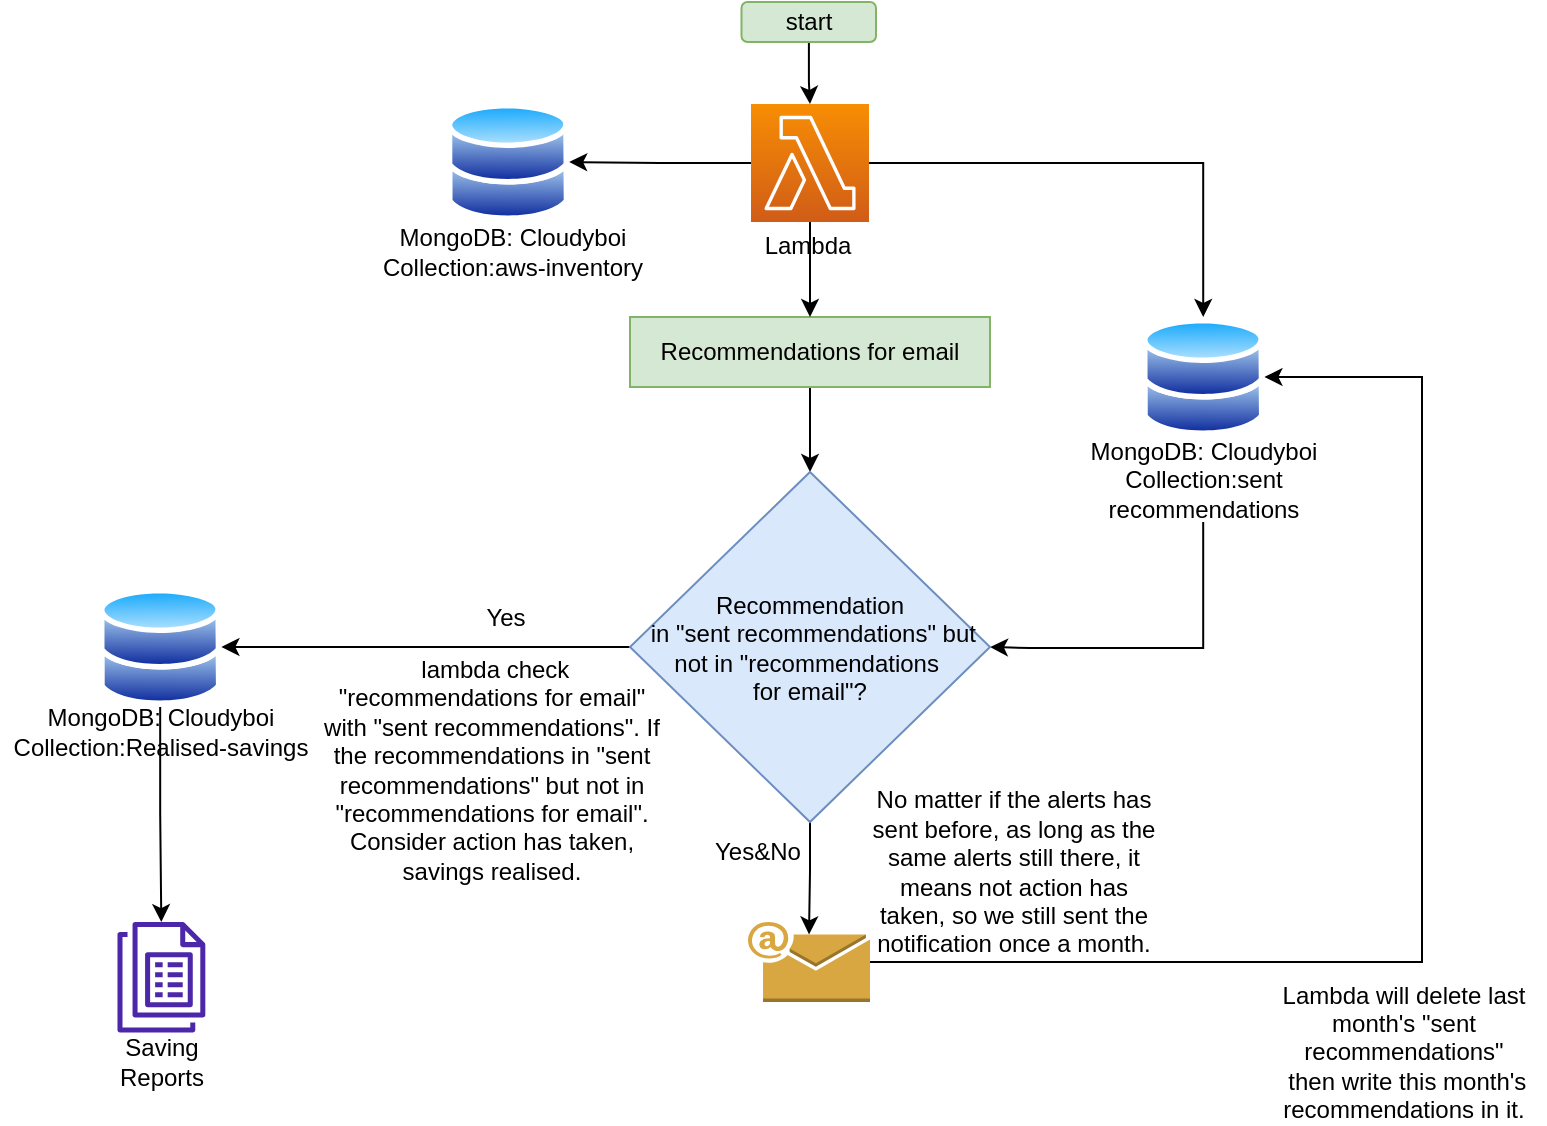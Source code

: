 <mxfile version="21.6.2" type="github">
  <diagram name="Page-1" id="t_iNMAhHm-LLwGjUOS0Z">
    <mxGraphModel dx="1651" dy="895" grid="1" gridSize="10" guides="1" tooltips="1" connect="1" arrows="1" fold="1" page="1" pageScale="1" pageWidth="827" pageHeight="1169" math="0" shadow="0">
      <root>
        <mxCell id="0" />
        <mxCell id="1" parent="0" />
        <mxCell id="uKiwIMg_ENKwP3-ejCBC-64" style="edgeStyle=orthogonalEdgeStyle;rounded=0;orthogonalLoop=1;jettySize=auto;html=1;entryX=0.5;entryY=0;entryDx=0;entryDy=0;" parent="1" source="zD13dyGdP_NljmLLcGju-5" target="uKiwIMg_ENKwP3-ejCBC-36" edge="1">
          <mxGeometry relative="1" as="geometry" />
        </mxCell>
        <mxCell id="uKiwIMg_ENKwP3-ejCBC-70" style="edgeStyle=orthogonalEdgeStyle;rounded=0;orthogonalLoop=1;jettySize=auto;html=1;" parent="1" source="zD13dyGdP_NljmLLcGju-5" target="zD13dyGdP_NljmLLcGju-6" edge="1">
          <mxGeometry relative="1" as="geometry" />
        </mxCell>
        <mxCell id="zD13dyGdP_NljmLLcGju-6" value="" style="image;aspect=fixed;perimeter=ellipsePerimeter;html=1;align=center;shadow=0;dashed=0;spacingTop=3;image=img/lib/active_directory/databases.svg;" parent="1" vertex="1">
          <mxGeometry x="232.39" y="440" width="61.22" height="60" as="geometry" />
        </mxCell>
        <mxCell id="uKiwIMg_ENKwP3-ejCBC-106" style="edgeStyle=orthogonalEdgeStyle;rounded=0;orthogonalLoop=1;jettySize=auto;html=1;entryX=1;entryY=0.5;entryDx=0;entryDy=0;" parent="1" source="zD13dyGdP_NljmLLcGju-7" target="uKiwIMg_ENKwP3-ejCBC-36" edge="1">
          <mxGeometry relative="1" as="geometry">
            <Array as="points">
              <mxPoint x="720" y="870" />
              <mxPoint x="720" y="578" />
            </Array>
          </mxGeometry>
        </mxCell>
        <mxCell id="zD13dyGdP_NljmLLcGju-7" value="" style="outlineConnect=0;dashed=0;verticalLabelPosition=bottom;verticalAlign=top;align=center;html=1;shape=mxgraph.aws3.email;fillColor=#D9A741;gradientColor=none;" parent="1" vertex="1">
          <mxGeometry x="383" y="850" width="61" height="40" as="geometry" />
        </mxCell>
        <mxCell id="zD13dyGdP_NljmLLcGju-16" value="" style="sketch=0;outlineConnect=0;fontColor=#232F3E;gradientColor=none;fillColor=#4D27AA;strokeColor=none;dashed=0;verticalLabelPosition=bottom;verticalAlign=top;align=center;html=1;fontSize=12;fontStyle=0;aspect=fixed;pointerEvents=1;shape=mxgraph.aws4.quicksight_paginated_reports;" parent="1" vertex="1">
          <mxGeometry x="67.74" y="850" width="43.92" height="55.25" as="geometry" />
        </mxCell>
        <mxCell id="zD13dyGdP_NljmLLcGju-23" value="Lambda" style="text;strokeColor=none;align=center;fillColor=none;html=1;verticalAlign=middle;whiteSpace=wrap;rounded=0;" parent="1" vertex="1">
          <mxGeometry x="383" y="497.25" width="60" height="30" as="geometry" />
        </mxCell>
        <mxCell id="zD13dyGdP_NljmLLcGju-26" value="Saving Reports" style="text;strokeColor=none;align=center;fillColor=none;html=1;verticalAlign=middle;whiteSpace=wrap;rounded=0;" parent="1" vertex="1">
          <mxGeometry x="59.7" y="905.25" width="60" height="30" as="geometry" />
        </mxCell>
        <mxCell id="uKiwIMg_ENKwP3-ejCBC-36" value="" style="image;aspect=fixed;perimeter=ellipsePerimeter;html=1;align=center;shadow=0;dashed=0;spacingTop=3;image=img/lib/active_directory/databases.svg;" parent="1" vertex="1">
          <mxGeometry x="580" y="547.5" width="61.22" height="60" as="geometry" />
        </mxCell>
        <mxCell id="cKhrbMnt3Jq6xuE_MXuX-2" style="edgeStyle=orthogonalEdgeStyle;shape=connector;rounded=0;orthogonalLoop=1;jettySize=auto;html=1;entryX=1;entryY=0.5;entryDx=0;entryDy=0;labelBackgroundColor=default;strokeColor=default;fontFamily=Helvetica;fontSize=11;fontColor=default;endArrow=classic;" edge="1" parent="1" source="uKiwIMg_ENKwP3-ejCBC-37" target="uKiwIMg_ENKwP3-ejCBC-76">
          <mxGeometry relative="1" as="geometry">
            <Array as="points">
              <mxPoint x="611" y="713" />
              <mxPoint x="524" y="713" />
            </Array>
          </mxGeometry>
        </mxCell>
        <mxCell id="uKiwIMg_ENKwP3-ejCBC-37" value="MongoDB: Cloudyboi&lt;br&gt;Collection:sent recommendations" style="text;strokeColor=none;align=center;fillColor=none;html=1;verticalAlign=middle;whiteSpace=wrap;rounded=0;" parent="1" vertex="1">
          <mxGeometry x="540.61" y="607.5" width="140" height="42.5" as="geometry" />
        </mxCell>
        <mxCell id="uKiwIMg_ENKwP3-ejCBC-65" value="&amp;nbsp;lambda check &quot;recommendations&amp;nbsp;for email&quot; with &quot;sent recommendations&quot;. If the recommendations&amp;nbsp;in &quot;sent recommendations&quot; but not in &quot;recommendations for email&quot;. Consider action has taken, savings realised." style="text;strokeColor=none;align=center;fillColor=none;html=1;verticalAlign=middle;whiteSpace=wrap;rounded=0;" parent="1" vertex="1">
          <mxGeometry x="170" y="718.56" width="170" height="111.44" as="geometry" />
        </mxCell>
        <mxCell id="uKiwIMg_ENKwP3-ejCBC-66" value="Lambda will delete last month&#39;s &quot;sent recommendations&quot;&lt;br&gt;&amp;nbsp;then write this month&#39;s recommendations&amp;nbsp;in it." style="text;strokeColor=none;align=center;fillColor=none;html=1;verticalAlign=middle;whiteSpace=wrap;rounded=0;" parent="1" vertex="1">
          <mxGeometry x="641.22" y="900" width="140" height="30" as="geometry" />
        </mxCell>
        <mxCell id="uKiwIMg_ENKwP3-ejCBC-87" style="edgeStyle=orthogonalEdgeStyle;rounded=0;orthogonalLoop=1;jettySize=auto;html=1;entryX=0.5;entryY=0;entryDx=0;entryDy=0;" parent="1" source="uKiwIMg_ENKwP3-ejCBC-69" target="uKiwIMg_ENKwP3-ejCBC-76" edge="1">
          <mxGeometry relative="1" as="geometry" />
        </mxCell>
        <mxCell id="uKiwIMg_ENKwP3-ejCBC-69" value="Recommendations&amp;nbsp;for email" style="rounded=0;whiteSpace=wrap;html=1;fillColor=#d5e8d4;strokeColor=#82b366;" parent="1" vertex="1">
          <mxGeometry x="324" y="547.5" width="180" height="35" as="geometry" />
        </mxCell>
        <mxCell id="uKiwIMg_ENKwP3-ejCBC-75" value="" style="endArrow=classic;html=1;rounded=0;entryX=0.5;entryY=0;entryDx=0;entryDy=0;" parent="1" source="zD13dyGdP_NljmLLcGju-5" target="uKiwIMg_ENKwP3-ejCBC-69" edge="1">
          <mxGeometry width="50" height="50" relative="1" as="geometry">
            <mxPoint x="413" y="470" as="sourcePoint" />
            <mxPoint x="413" y="535" as="targetPoint" />
            <Array as="points" />
          </mxGeometry>
        </mxCell>
        <mxCell id="uKiwIMg_ENKwP3-ejCBC-102" style="edgeStyle=orthogonalEdgeStyle;rounded=0;orthogonalLoop=1;jettySize=auto;html=1;entryX=0.5;entryY=0.155;entryDx=0;entryDy=0;entryPerimeter=0;" parent="1" source="uKiwIMg_ENKwP3-ejCBC-76" target="zD13dyGdP_NljmLLcGju-7" edge="1">
          <mxGeometry relative="1" as="geometry" />
        </mxCell>
        <mxCell id="uKiwIMg_ENKwP3-ejCBC-114" style="edgeStyle=orthogonalEdgeStyle;rounded=0;orthogonalLoop=1;jettySize=auto;html=1;entryX=1;entryY=0.5;entryDx=0;entryDy=0;" parent="1" source="uKiwIMg_ENKwP3-ejCBC-76" target="uKiwIMg_ENKwP3-ejCBC-113" edge="1">
          <mxGeometry relative="1" as="geometry" />
        </mxCell>
        <mxCell id="uKiwIMg_ENKwP3-ejCBC-76" value="Recommendation&lt;br&gt;&amp;nbsp;in &quot;sent recommendations&quot; but &lt;br&gt;not in &quot;recommendations&amp;nbsp;&lt;br&gt;for email&quot;?" style="rhombus;whiteSpace=wrap;html=1;fillColor=#dae8fc;strokeColor=#6c8ebf;" parent="1" vertex="1">
          <mxGeometry x="324" y="625" width="180" height="175" as="geometry" />
        </mxCell>
        <mxCell id="uKiwIMg_ENKwP3-ejCBC-86" value="" style="endArrow=classic;html=1;rounded=0;" parent="1" target="zD13dyGdP_NljmLLcGju-5" edge="1">
          <mxGeometry width="50" height="50" relative="1" as="geometry">
            <mxPoint x="413" y="470" as="sourcePoint" />
            <mxPoint x="413" y="535" as="targetPoint" />
            <Array as="points" />
          </mxGeometry>
        </mxCell>
        <mxCell id="zD13dyGdP_NljmLLcGju-5" value="" style="sketch=0;points=[[0,0,0],[0.25,0,0],[0.5,0,0],[0.75,0,0],[1,0,0],[0,1,0],[0.25,1,0],[0.5,1,0],[0.75,1,0],[1,1,0],[0,0.25,0],[0,0.5,0],[0,0.75,0],[1,0.25,0],[1,0.5,0],[1,0.75,0]];outlineConnect=0;fontColor=#232F3E;gradientColor=#F78E04;gradientDirection=north;fillColor=#D05C17;strokeColor=#ffffff;dashed=0;verticalLabelPosition=bottom;verticalAlign=top;align=center;html=1;fontSize=12;fontStyle=0;aspect=fixed;shape=mxgraph.aws4.resourceIcon;resIcon=mxgraph.aws4.lambda;" parent="1" vertex="1">
          <mxGeometry x="384.5" y="441" width="59" height="59" as="geometry" />
        </mxCell>
        <mxCell id="uKiwIMg_ENKwP3-ejCBC-95" value="Yes" style="text;strokeColor=none;align=center;fillColor=none;html=1;verticalAlign=middle;whiteSpace=wrap;rounded=0;" parent="1" vertex="1">
          <mxGeometry x="232.39" y="682.5" width="60" height="30" as="geometry" />
        </mxCell>
        <mxCell id="uKiwIMg_ENKwP3-ejCBC-103" value="Yes&amp;amp;No" style="text;strokeColor=none;align=center;fillColor=none;html=1;verticalAlign=middle;whiteSpace=wrap;rounded=0;" parent="1" vertex="1">
          <mxGeometry x="358" y="800" width="60" height="30" as="geometry" />
        </mxCell>
        <mxCell id="uKiwIMg_ENKwP3-ejCBC-110" value="No matter if the alerts has sent before, as long as the same alerts still there, it means not action has taken, so we still sent the notification once a month." style="text;strokeColor=none;align=center;fillColor=none;html=1;verticalAlign=middle;whiteSpace=wrap;rounded=0;" parent="1" vertex="1">
          <mxGeometry x="440" y="780" width="152" height="90" as="geometry" />
        </mxCell>
        <mxCell id="uKiwIMg_ENKwP3-ejCBC-122" style="edgeStyle=orthogonalEdgeStyle;rounded=0;orthogonalLoop=1;jettySize=auto;html=1;" parent="1" source="uKiwIMg_ENKwP3-ejCBC-113" target="zD13dyGdP_NljmLLcGju-16" edge="1">
          <mxGeometry relative="1" as="geometry" />
        </mxCell>
        <mxCell id="uKiwIMg_ENKwP3-ejCBC-113" value="" style="image;aspect=fixed;perimeter=ellipsePerimeter;html=1;align=center;shadow=0;dashed=0;spacingTop=3;image=img/lib/active_directory/databases.svg;" parent="1" vertex="1">
          <mxGeometry x="58.48" y="682.5" width="61.22" height="60" as="geometry" />
        </mxCell>
        <mxCell id="uKiwIMg_ENKwP3-ejCBC-117" value="MongoDB: Cloudyboi&lt;br&gt;Collection:aws-inventory" style="text;strokeColor=none;align=center;fillColor=none;html=1;verticalAlign=middle;whiteSpace=wrap;rounded=0;" parent="1" vertex="1">
          <mxGeometry x="184.89" y="500" width="160.61" height="30" as="geometry" />
        </mxCell>
        <mxCell id="uKiwIMg_ENKwP3-ejCBC-115" value="MongoDB: Cloudyboi&lt;br&gt;Collection:Realised-savings" style="text;strokeColor=none;align=center;fillColor=none;html=1;verticalAlign=middle;whiteSpace=wrap;rounded=0;" parent="1" vertex="1">
          <mxGeometry x="9.39" y="740" width="160.61" height="30" as="geometry" />
        </mxCell>
        <mxCell id="uKiwIMg_ENKwP3-ejCBC-126" style="edgeStyle=orthogonalEdgeStyle;rounded=0;orthogonalLoop=1;jettySize=auto;html=1;" parent="1" source="uKiwIMg_ENKwP3-ejCBC-123" target="zD13dyGdP_NljmLLcGju-5" edge="1">
          <mxGeometry relative="1" as="geometry" />
        </mxCell>
        <mxCell id="uKiwIMg_ENKwP3-ejCBC-123" value="start" style="rounded=1;whiteSpace=wrap;html=1;fillColor=#d5e8d4;strokeColor=#82b366;" parent="1" vertex="1">
          <mxGeometry x="379.75" y="390" width="67.25" height="20" as="geometry" />
        </mxCell>
        <mxCell id="cKhrbMnt3Jq6xuE_MXuX-1" style="edgeStyle=orthogonalEdgeStyle;rounded=0;orthogonalLoop=1;jettySize=auto;html=1;exitX=0.5;exitY=1;exitDx=0;exitDy=0;" edge="1" parent="1" source="uKiwIMg_ENKwP3-ejCBC-66" target="uKiwIMg_ENKwP3-ejCBC-66">
          <mxGeometry relative="1" as="geometry" />
        </mxCell>
      </root>
    </mxGraphModel>
  </diagram>
</mxfile>
